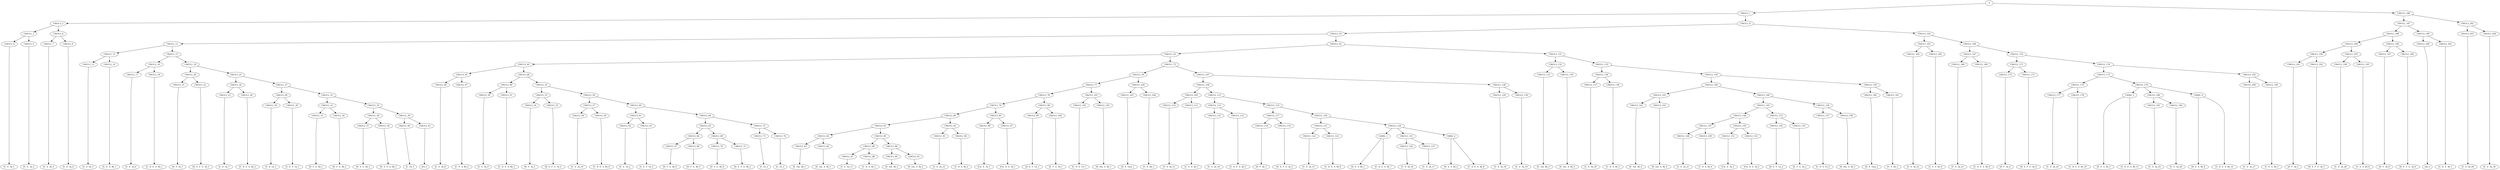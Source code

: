 digraph sample{
"S" -> "C84312_1";
"C84312_1" -> "C84312_2";
"C84312_2" -> "C84312_3";
"C84312_3" -> "C84312_4";
"C84312_4" -> "[C  E  A]_1";
"C84312_3" -> "C84312_5";
"C84312_5" -> "[C  E  A]_2";
"C84312_2" -> "C84312_6";
"C84312_6" -> "C84312_7";
"C84312_7" -> "[C  E  A]_3";
"C84312_6" -> "C84312_8";
"C84312_8" -> "[C  E  A]_4";
"C84312_1" -> "C84312_9";
"C84312_9" -> "C84312_10";
"C84312_10" -> "C84312_11";
"C84312_11" -> "C84312_12";
"C84312_12" -> "C84312_13";
"C84312_13" -> "[C  E  A]_5";
"C84312_12" -> "C84312_14";
"C84312_14" -> "[C  E  A  B]_1";
"C84312_11" -> "C84312_15";
"C84312_15" -> "C84312_16";
"C84312_16" -> "C84312_17";
"C84312_17" -> "[C  E  A]_6";
"C84312_16" -> "C84312_18";
"C84312_18" -> "[C  D  E  A  B]_1";
"C84312_15" -> "C84312_19";
"C84312_19" -> "C84312_20";
"C84312_20" -> "C84312_21";
"C84312_21" -> "[D  F  A]_1";
"C84312_20" -> "C84312_22";
"C84312_22" -> "[D  E  F  G  A]_1";
"C84312_19" -> "C84312_23";
"C84312_23" -> "C84312_24";
"C84312_24" -> "C84312_25";
"C84312_25" -> "[C  E  A]_7";
"C84312_24" -> "C84312_26";
"C84312_26" -> "[C  D  E  A  B]_2";
"C84312_23" -> "C84312_27";
"C84312_27" -> "C84312_28";
"C84312_28" -> "C84312_29";
"C84312_29" -> "[C  E  G]_1";
"C84312_28" -> "C84312_30";
"C84312_30" -> "[C  E  F  G]_1";
"C84312_27" -> "C84312_31";
"C84312_31" -> "C84312_32";
"C84312_32" -> "C84312_33";
"C84312_33" -> "[D  F  G  B]_1";
"C84312_32" -> "C84312_34";
"C84312_34" -> "[D  F  G  B]_2";
"C84312_31" -> "C84312_35";
"C84312_35" -> "C84312_36";
"C84312_36" -> "C84312_37";
"C84312_37" -> "[D  F  G  B]_3";
"C84312_36" -> "C84312_38";
"C84312_38" -> "[D  E  F  G  B]_1";
"C84312_35" -> "C84312_39";
"C84312_39" -> "C84312_40";
"C84312_40" -> "[C  E]_1";
"C84312_39" -> "C84312_41";
"C84312_41" -> "[E]_1";
"C84312_10" -> "C84312_42";
"C84312_42" -> "C84312_43";
"C84312_43" -> "C84312_44";
"C84312_44" -> "C84312_45";
"C84312_45" -> "C84312_46";
"C84312_46" -> "[C  E  A]_8";
"C84312_45" -> "C84312_47";
"C84312_47" -> "[C  E  A  B]_2";
"C84312_44" -> "C84312_48";
"C84312_48" -> "C84312_49";
"C84312_49" -> "C84312_50";
"C84312_50" -> "[C  E  A]_9";
"C84312_49" -> "C84312_51";
"C84312_51" -> "[C  D  E  A  B]_3";
"C84312_48" -> "C84312_52";
"C84312_52" -> "C84312_53";
"C84312_53" -> "C84312_54";
"C84312_54" -> "[D  F  A]_2";
"C84312_53" -> "C84312_55";
"C84312_55" -> "[D  E  F  G  A]_2";
"C84312_52" -> "C84312_56";
"C84312_56" -> "C84312_57";
"C84312_57" -> "C84312_58";
"C84312_58" -> "[C  E  A]_10";
"C84312_57" -> "C84312_59";
"C84312_59" -> "[C  D  E  A  B]_4";
"C84312_56" -> "C84312_60";
"C84312_60" -> "C84312_61";
"C84312_61" -> "C84312_62";
"C84312_62" -> "[C  E  G]_2";
"C84312_61" -> "C84312_63";
"C84312_63" -> "[C  E  F  G]_2";
"C84312_60" -> "C84312_64";
"C84312_64" -> "C84312_65";
"C84312_65" -> "C84312_66";
"C84312_66" -> "C84312_67";
"C84312_67" -> "[D  F  G  B]_4";
"C84312_66" -> "C84312_68";
"C84312_68" -> "[D  F  G  B]_5";
"C84312_65" -> "C84312_69";
"C84312_69" -> "C84312_70";
"C84312_70" -> "[D  F  G  B]_6";
"C84312_69" -> "C84312_71";
"C84312_71" -> "[D  E  F  G  B]_2";
"C84312_64" -> "C84312_72";
"C84312_72" -> "C84312_73";
"C84312_73" -> "[C  E]_2";
"C84312_72" -> "C84312_74";
"C84312_74" -> "[C  E]_3";
"C84312_43" -> "C84312_75";
"C84312_75" -> "C84312_76";
"C84312_76" -> "C84312_77";
"C84312_77" -> "C84312_78";
"C84312_78" -> "C84312_79";
"C84312_79" -> "C84312_80";
"C84312_80" -> "C84312_81";
"C84312_81" -> "C84312_82";
"C84312_82" -> "C84312_83";
"C84312_83" -> "[E  Gis  B]_1";
"C84312_82" -> "C84312_84";
"C84312_84" -> "[E  Gis  A  B]_1";
"C84312_81" -> "C84312_85";
"C84312_85" -> "C84312_86";
"C84312_86" -> "C84312_87";
"C84312_87" -> "[C  E  A]_11";
"C84312_86" -> "C84312_88";
"C84312_88" -> "[C  D  A  B]_1";
"C84312_85" -> "C84312_89";
"C84312_89" -> "C84312_90";
"C84312_90" -> "[E  Gis  B]_2";
"C84312_89" -> "C84312_91";
"C84312_91" -> "[E  Gis  A  B]_2";
"C84312_80" -> "C84312_92";
"C84312_92" -> "C84312_93";
"C84312_93" -> "[C  E  A]_12";
"C84312_92" -> "C84312_94";
"C84312_94" -> "[C  D  A  B]_2";
"C84312_79" -> "C84312_95";
"C84312_95" -> "C84312_96";
"C84312_96" -> "[Cis  E  A]_1";
"C84312_95" -> "C84312_97";
"C84312_97" -> "[Cis  D  E  A]_1";
"C84312_78" -> "C84312_98";
"C84312_98" -> "C84312_99";
"C84312_99" -> "[D  E  F  G]_1";
"C84312_98" -> "C84312_100";
"C84312_100" -> "[E  F  G  A]_1";
"C84312_77" -> "C84312_101";
"C84312_101" -> "C84312_102";
"C84312_102" -> "[C  D  E  F]_1";
"C84312_101" -> "C84312_103";
"C84312_103" -> "[D  Dis  A  B]_1";
"C84312_76" -> "C84312_104";
"C84312_104" -> "C84312_105";
"C84312_105" -> "[D  E  Gis]_1";
"C84312_104" -> "C84312_106";
"C84312_106" -> "[C  E  B]_1";
"C84312_75" -> "C84312_107";
"C84312_107" -> "C84312_108";
"C84312_108" -> "C84312_109";
"C84312_109" -> "C84312_110";
"C84312_110" -> "[C  E  A]_13";
"C84312_109" -> "C84312_111";
"C84312_111" -> "[C  E  A  B]_3";
"C84312_108" -> "C84312_112";
"C84312_112" -> "C84312_113";
"C84312_113" -> "C84312_114";
"C84312_114" -> "[C  E  A]_14";
"C84312_113" -> "C84312_115";
"C84312_115" -> "[C  D  E  A  B]_5";
"C84312_112" -> "C84312_116";
"C84312_116" -> "C84312_117";
"C84312_117" -> "C84312_118";
"C84312_118" -> "[D  F  A]_3";
"C84312_117" -> "C84312_119";
"C84312_119" -> "[D  E  F  G  A]_3";
"C84312_116" -> "C84312_120";
"C84312_120" -> "C84312_121";
"C84312_121" -> "C84312_122";
"C84312_122" -> "[C  E  A]_15";
"C84312_121" -> "C84312_123";
"C84312_123" -> "[C  D  E  A  B]_6";
"C84312_120" -> "C84312_124";
"C84312_124" -> "C4082_1";
"C4082_1" -> "[D  E  A  B]_1";
"C4082_1" -> "[C  D  E  A  B]_7";
"C84312_124" -> "C84312_125";
"C84312_125" -> "C84312_126";
"C84312_126" -> "[C  E  A]_16";
"C84312_125" -> "C84312_127";
"C84312_127" -> "[C  E  A]_17";
"C84312_124" -> "C4082_2";
"C4082_2" -> "[D  E  A  B]_2";
"C4082_2" -> "[C  D  E  A  B]_8";
"C84312_107" -> "C84312_128";
"C84312_128" -> "C84312_129";
"C84312_129" -> "[C  E  A]_18";
"C84312_128" -> "C84312_130";
"C84312_130" -> "[C  E  A]_19";
"C84312_42" -> "C84312_131";
"C84312_131" -> "C84312_132";
"C84312_132" -> "C84312_133";
"C84312_133" -> "[E  Gis  B]_3";
"C84312_132" -> "C84312_134";
"C84312_134" -> "[E  Gis  A  B]_3";
"C84312_131" -> "C84312_135";
"C84312_135" -> "C84312_136";
"C84312_136" -> "C84312_137";
"C84312_137" -> "[C  E  A]_20";
"C84312_136" -> "C84312_138";
"C84312_138" -> "[C  D  A  B]_3";
"C84312_135" -> "C84312_139";
"C84312_139" -> "C84312_140";
"C84312_140" -> "C84312_141";
"C84312_141" -> "C84312_142";
"C84312_142" -> "[E  Gis  B]_4";
"C84312_141" -> "C84312_143";
"C84312_143" -> "[E  Gis  A  B]_4";
"C84312_140" -> "C84312_144";
"C84312_144" -> "C84312_145";
"C84312_145" -> "C84312_146";
"C84312_146" -> "C84312_147";
"C84312_147" -> "C84312_148";
"C84312_148" -> "[C  E  A]_21";
"C84312_147" -> "C84312_149";
"C84312_149" -> "[C  D  A  B]_4";
"C84312_146" -> "C84312_150";
"C84312_150" -> "C84312_151";
"C84312_151" -> "[Cis  E  A]_2";
"C84312_150" -> "C84312_152";
"C84312_152" -> "[Cis  D  E  A]_2";
"C84312_145" -> "C84312_153";
"C84312_153" -> "C84312_154";
"C84312_154" -> "[D  E  F  G]_2";
"C84312_153" -> "C84312_155";
"C84312_155" -> "[E  F  G  A]_2";
"C84312_144" -> "C84312_156";
"C84312_156" -> "C84312_157";
"C84312_157" -> "[C  D  E  F]_2";
"C84312_156" -> "C84312_158";
"C84312_158" -> "[D  Dis  A  B]_2";
"C84312_139" -> "C84312_159";
"C84312_159" -> "C84312_160";
"C84312_160" -> "[D  E  Gis]_2";
"C84312_159" -> "C84312_161";
"C84312_161" -> "[C  E  B]_2";
"C84312_9" -> "C84312_162";
"C84312_162" -> "C84312_163";
"C84312_163" -> "C84312_164";
"C84312_164" -> "[C  E  A]_22";
"C84312_163" -> "C84312_165";
"C84312_165" -> "[C  E  A  B]_4";
"C84312_162" -> "C84312_166";
"C84312_166" -> "C84312_167";
"C84312_167" -> "C84312_168";
"C84312_168" -> "[C  E  A]_23";
"C84312_167" -> "C84312_169";
"C84312_169" -> "[C  D  E  A  B]_9";
"C84312_166" -> "C84312_170";
"C84312_170" -> "C84312_171";
"C84312_171" -> "C84312_172";
"C84312_172" -> "[D  F  A]_4";
"C84312_171" -> "C84312_173";
"C84312_173" -> "[D  E  F  G  A]_4";
"C84312_170" -> "C84312_174";
"C84312_174" -> "C84312_175";
"C84312_175" -> "C84312_176";
"C84312_176" -> "C84312_177";
"C84312_177" -> "[C  E  A]_24";
"C84312_176" -> "C84312_178";
"C84312_178" -> "[C  D  E  A  B]_10";
"C84312_175" -> "C84312_179";
"C84312_179" -> "C4082_3";
"C4082_3" -> "[D  E  A  B]_3";
"C4082_3" -> "[C  D  E  A  B]_11";
"C84312_179" -> "C84312_180";
"C84312_180" -> "C84312_181";
"C84312_181" -> "[C  E  A]_25";
"C84312_180" -> "C84312_182";
"C84312_182" -> "[C  E  A]_26";
"C84312_179" -> "C4082_4";
"C4082_4" -> "[D  E  A  B]_4";
"C4082_4" -> "[C  D  E  A  B]_12";
"C84312_174" -> "C84312_183";
"C84312_183" -> "C84312_184";
"C84312_184" -> "[C  E  A]_27";
"C84312_183" -> "C84312_185";
"C84312_185" -> "[C  E  A  B]_5";
"S" -> "C84312_186";
"C84312_186" -> "C84312_187";
"C84312_187" -> "C84312_188";
"C84312_188" -> "C84312_189";
"C84312_189" -> "C84312_190";
"C84312_190" -> "C84312_191";
"C84312_191" -> "[D  F  A]_5";
"C84312_190" -> "C84312_192";
"C84312_192" -> "[D  E  F  G  A]_5";
"C84312_189" -> "C84312_193";
"C84312_193" -> "C84312_194";
"C84312_194" -> "[C  E  A]_28";
"C84312_193" -> "C84312_195";
"C84312_195" -> "[C  E  A  B]_6";
"C84312_188" -> "C84312_196";
"C84312_196" -> "C84312_197";
"C84312_197" -> "[D  F  A]_6";
"C84312_196" -> "C84312_198";
"C84312_198" -> "[D  E  F  G  A]_6";
"C84312_187" -> "C84312_199";
"C84312_199" -> "C84312_200";
"C84312_200" -> "[A]_1";
"C84312_199" -> "C84312_201";
"C84312_201" -> "[C  D  E  B]_1";
"C84312_186" -> "C84312_202";
"C84312_202" -> "C84312_203";
"C84312_203" -> "[C  E  A]_29";
"C84312_202" -> "C84312_204";
"C84312_204" -> "[C  E  A]_30";

{rank = min; "S";}
{rank = same; "C84312_1"; "C84312_186";}
{rank = same; "C84312_2"; "C84312_9"; "C84312_187"; "C84312_202";}
{rank = same; "C84312_3"; "C84312_6"; "C84312_10"; "C84312_162"; "C84312_188"; "C84312_199"; "C84312_203"; "C84312_204";}
{rank = same; "C84312_4"; "C84312_5"; "C84312_7"; "C84312_8"; "C84312_11"; "C84312_42"; "C84312_163"; "C84312_166"; "C84312_189"; "C84312_196"; "C84312_200"; "C84312_201";}
{rank = same; "C84312_12"; "C84312_15"; "C84312_43"; "C84312_131"; "C84312_164"; "C84312_165"; "C84312_167"; "C84312_170"; "C84312_190"; "C84312_193"; "C84312_197"; "C84312_198";}
{rank = same; "C84312_13"; "C84312_14"; "C84312_16"; "C84312_19"; "C84312_44"; "C84312_75"; "C84312_132"; "C84312_135"; "C84312_168"; "C84312_169"; "C84312_171"; "C84312_174"; "C84312_191"; "C84312_192"; "C84312_194"; "C84312_195";}
{rank = same; "C84312_17"; "C84312_18"; "C84312_20"; "C84312_23"; "C84312_45"; "C84312_48"; "C84312_76"; "C84312_107"; "C84312_133"; "C84312_134"; "C84312_136"; "C84312_139"; "C84312_172"; "C84312_173"; "C84312_175"; "C84312_183";}
{rank = same; "C84312_21"; "C84312_22"; "C84312_24"; "C84312_27"; "C84312_46"; "C84312_47"; "C84312_49"; "C84312_52"; "C84312_77"; "C84312_104"; "C84312_108"; "C84312_128"; "C84312_137"; "C84312_138"; "C84312_140"; "C84312_159"; "C84312_176"; "C84312_179"; "C84312_184"; "C84312_185";}
{rank = same; "C84312_25"; "C84312_26"; "C84312_28"; "C84312_31"; "C84312_50"; "C84312_51"; "C84312_53"; "C84312_56"; "C84312_78"; "C84312_101"; "C84312_105"; "C84312_106"; "C84312_109"; "C84312_112"; "C84312_129"; "C84312_130"; "C84312_141"; "C84312_144"; "C84312_160"; "C84312_161"; "C84312_177"; "C84312_178"; "C4082_3"; "C84312_180"; "C4082_4";}
{rank = same; "C84312_29"; "C84312_30"; "C84312_32"; "C84312_35"; "C84312_54"; "C84312_55"; "C84312_57"; "C84312_60"; "C84312_79"; "C84312_98"; "C84312_102"; "C84312_103"; "C84312_110"; "C84312_111"; "C84312_113"; "C84312_116"; "C84312_142"; "C84312_143"; "C84312_145"; "C84312_156"; "C84312_181"; "C84312_182";}
{rank = same; "C84312_33"; "C84312_34"; "C84312_36"; "C84312_39"; "C84312_58"; "C84312_59"; "C84312_61"; "C84312_64"; "C84312_80"; "C84312_95"; "C84312_99"; "C84312_100"; "C84312_114"; "C84312_115"; "C84312_117"; "C84312_120"; "C84312_146"; "C84312_153"; "C84312_157"; "C84312_158";}
{rank = same; "C84312_37"; "C84312_38"; "C84312_40"; "C84312_41"; "C84312_62"; "C84312_63"; "C84312_65"; "C84312_72"; "C84312_81"; "C84312_92"; "C84312_96"; "C84312_97"; "C84312_118"; "C84312_119"; "C84312_121"; "C84312_124"; "C84312_147"; "C84312_150"; "C84312_154"; "C84312_155";}
{rank = same; "C84312_66"; "C84312_69"; "C84312_73"; "C84312_74"; "C84312_82"; "C84312_85"; "C84312_93"; "C84312_94"; "C84312_122"; "C84312_123"; "C4082_1"; "C84312_125"; "C4082_2"; "C84312_148"; "C84312_149"; "C84312_151"; "C84312_152";}
{rank = same; "C84312_67"; "C84312_68"; "C84312_70"; "C84312_71"; "C84312_83"; "C84312_84"; "C84312_86"; "C84312_89"; "C84312_126"; "C84312_127";}
{rank = same; "C84312_87"; "C84312_88"; "C84312_90"; "C84312_91";}
{rank = same; "[A]_1"; "[C  D  A  B]_1"; "[C  D  A  B]_2"; "[C  D  A  B]_3"; "[C  D  A  B]_4"; "[C  D  E  A  B]_1"; "[C  D  E  A  B]_2"; "[C  D  E  A  B]_3"; "[C  D  E  A  B]_4"; "[C  D  E  A  B]_5"; "[C  D  E  A  B]_6"; "[C  D  E  A  B]_7"; "[C  D  E  A  B]_8"; "[C  D  E  A  B]_9"; "[C  D  E  A  B]_10"; "[C  D  E  A  B]_11"; "[C  D  E  A  B]_12"; "[C  D  E  B]_1"; "[C  D  E  F]_1"; "[C  D  E  F]_2"; "[C  E  A  B]_1"; "[C  E  A  B]_2"; "[C  E  A  B]_3"; "[C  E  A  B]_4"; "[C  E  A  B]_5"; "[C  E  A  B]_6"; "[C  E  A]_1"; "[C  E  A]_2"; "[C  E  A]_3"; "[C  E  A]_4"; "[C  E  A]_5"; "[C  E  A]_6"; "[C  E  A]_7"; "[C  E  A]_8"; "[C  E  A]_9"; "[C  E  A]_10"; "[C  E  A]_11"; "[C  E  A]_12"; "[C  E  A]_13"; "[C  E  A]_14"; "[C  E  A]_15"; "[C  E  A]_16"; "[C  E  A]_17"; "[C  E  A]_18"; "[C  E  A]_19"; "[C  E  A]_20"; "[C  E  A]_21"; "[C  E  A]_22"; "[C  E  A]_23"; "[C  E  A]_24"; "[C  E  A]_25"; "[C  E  A]_26"; "[C  E  A]_27"; "[C  E  A]_28"; "[C  E  A]_29"; "[C  E  A]_30"; "[C  E  B]_1"; "[C  E  B]_2"; "[C  E  F  G]_1"; "[C  E  F  G]_2"; "[C  E  G]_1"; "[C  E  G]_2"; "[C  E]_1"; "[C  E]_2"; "[C  E]_3"; "[Cis  D  E  A]_1"; "[Cis  D  E  A]_2"; "[Cis  E  A]_1"; "[Cis  E  A]_2"; "[D  Dis  A  B]_1"; "[D  Dis  A  B]_2"; "[D  E  A  B]_1"; "[D  E  A  B]_2"; "[D  E  A  B]_3"; "[D  E  A  B]_4"; "[D  E  F  G  A]_1"; "[D  E  F  G  A]_2"; "[D  E  F  G  A]_3"; "[D  E  F  G  A]_4"; "[D  E  F  G  A]_5"; "[D  E  F  G  A]_6"; "[D  E  F  G  B]_1"; "[D  E  F  G  B]_2"; "[D  E  F  G]_1"; "[D  E  F  G]_2"; "[D  E  Gis]_1"; "[D  E  Gis]_2"; "[D  F  A]_1"; "[D  F  A]_2"; "[D  F  A]_3"; "[D  F  A]_4"; "[D  F  A]_5"; "[D  F  A]_6"; "[D  F  G  B]_1"; "[D  F  G  B]_2"; "[D  F  G  B]_3"; "[D  F  G  B]_4"; "[D  F  G  B]_5"; "[D  F  G  B]_6"; "[E  F  G  A]_1"; "[E  F  G  A]_2"; "[E  Gis  A  B]_1"; "[E  Gis  A  B]_2"; "[E  Gis  A  B]_3"; "[E  Gis  A  B]_4"; "[E  Gis  B]_1"; "[E  Gis  B]_2"; "[E  Gis  B]_3"; "[E  Gis  B]_4"; "[E]_1";}
}